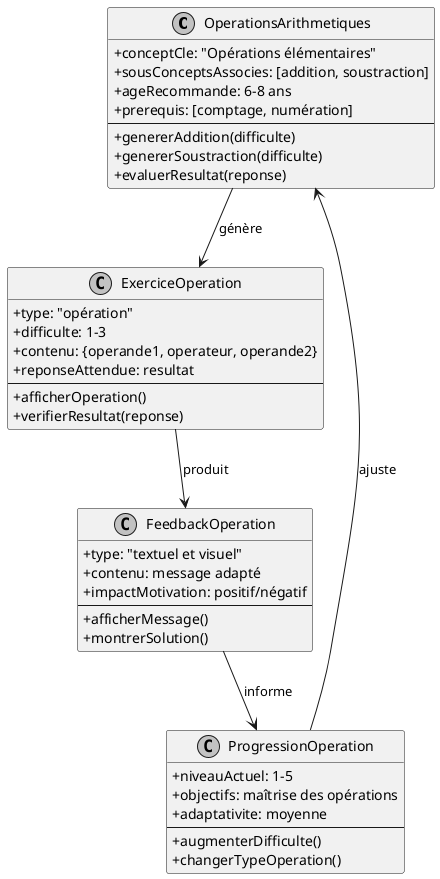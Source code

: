 
@startuml Instance_Addition_Soustraction

' Configuration générale
skinparam classAttributeIconSize 0
skinparam monochrome true
skinparam shadowing false
skinparam defaultFontName Arial
skinparam packageStyle rectangle

' Définition des classes spécifiques
class OperationsArithmetiques {
  + conceptCle: "Opérations élémentaires"
  + sousConceptsAssocies: [addition, soustraction]
  + ageRecommande: 6-8 ans
  + prerequis: [comptage, numération]
  --
  + genererAddition(difficulte)
  + genererSoustraction(difficulte)
  + evaluerResultat(reponse)
}

class ExerciceOperation {
  + type: "opération"
  + difficulte: 1-3
  + contenu: {operande1, operateur, operande2}
  + reponseAttendue: resultat
  --
  + afficherOperation()
  + verifierResultat(reponse)
}

class FeedbackOperation {
  + type: "textuel et visuel"
  + contenu: message adapté
  + impactMotivation: positif/négatif
  --
  + afficherMessage()
  + montrerSolution()
}

class ProgressionOperation {
  + niveauActuel: 1-5
  + objectifs: maîtrise des opérations
  + adaptativite: moyenne
  --
  + augmenterDifficulte()
  + changerTypeOperation()
}

' Relations entre les classes
OperationsArithmetiques --> ExerciceOperation : génère
ExerciceOperation --> FeedbackOperation : produit
FeedbackOperation --> ProgressionOperation : informe
ProgressionOperation --> OperationsArithmetiques : ajuste

@enduml
